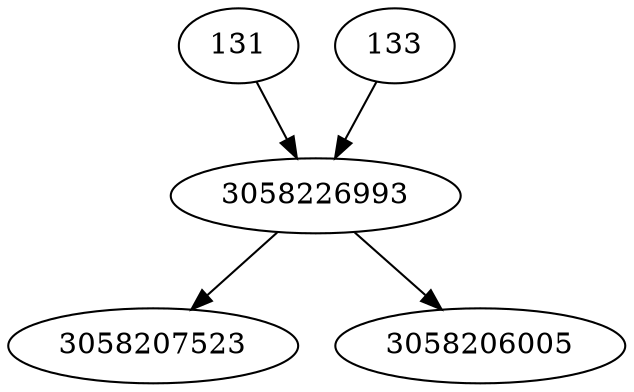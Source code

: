 strict digraph  {
3058207523;
131;
133;
3058226993;
3058206005;
131 -> 3058226993;
133 -> 3058226993;
3058226993 -> 3058206005;
3058226993 -> 3058207523;
}
